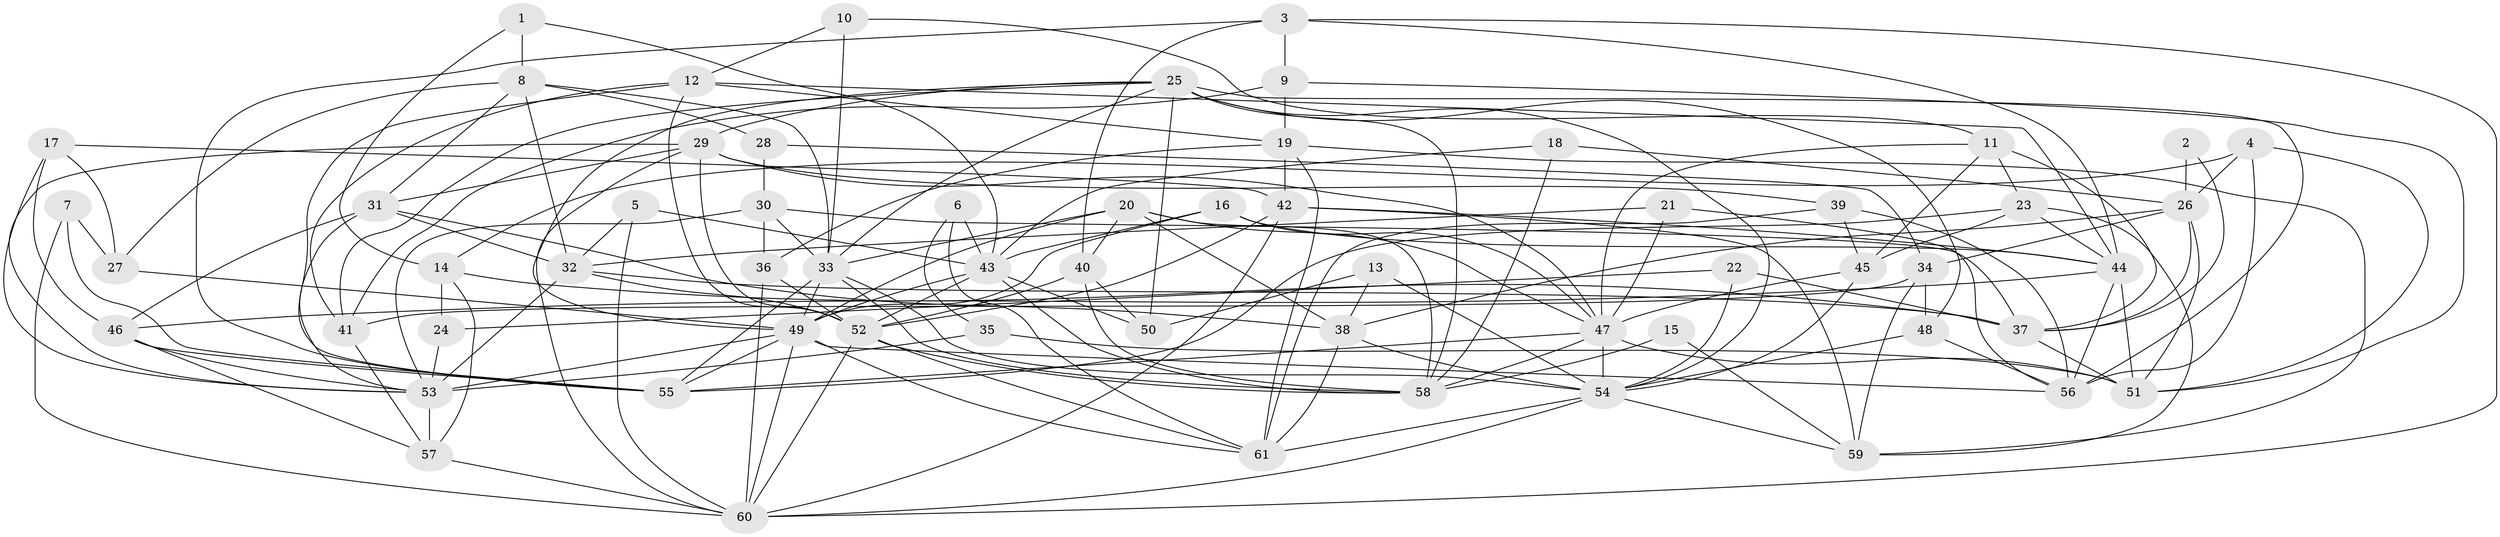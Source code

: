 // original degree distribution, {4: 0.23770491803278687, 3: 0.319672131147541, 5: 0.21311475409836064, 6: 0.10655737704918032, 7: 0.01639344262295082, 2: 0.09836065573770492, 9: 0.00819672131147541}
// Generated by graph-tools (version 1.1) at 2025/50/03/09/25 03:50:02]
// undirected, 61 vertices, 172 edges
graph export_dot {
graph [start="1"]
  node [color=gray90,style=filled];
  1;
  2;
  3;
  4;
  5;
  6;
  7;
  8;
  9;
  10;
  11;
  12;
  13;
  14;
  15;
  16;
  17;
  18;
  19;
  20;
  21;
  22;
  23;
  24;
  25;
  26;
  27;
  28;
  29;
  30;
  31;
  32;
  33;
  34;
  35;
  36;
  37;
  38;
  39;
  40;
  41;
  42;
  43;
  44;
  45;
  46;
  47;
  48;
  49;
  50;
  51;
  52;
  53;
  54;
  55;
  56;
  57;
  58;
  59;
  60;
  61;
  1 -- 8 [weight=1.0];
  1 -- 14 [weight=1.0];
  1 -- 43 [weight=1.0];
  2 -- 26 [weight=1.0];
  2 -- 37 [weight=1.0];
  3 -- 9 [weight=1.0];
  3 -- 40 [weight=1.0];
  3 -- 44 [weight=1.0];
  3 -- 55 [weight=1.0];
  3 -- 60 [weight=1.0];
  4 -- 14 [weight=1.0];
  4 -- 26 [weight=1.0];
  4 -- 51 [weight=1.0];
  4 -- 56 [weight=1.0];
  5 -- 32 [weight=1.0];
  5 -- 43 [weight=1.0];
  5 -- 60 [weight=1.0];
  6 -- 35 [weight=1.0];
  6 -- 43 [weight=1.0];
  6 -- 61 [weight=1.0];
  7 -- 27 [weight=1.0];
  7 -- 55 [weight=1.0];
  7 -- 60 [weight=1.0];
  8 -- 27 [weight=1.0];
  8 -- 28 [weight=1.0];
  8 -- 31 [weight=1.0];
  8 -- 32 [weight=2.0];
  8 -- 33 [weight=1.0];
  9 -- 19 [weight=1.0];
  9 -- 41 [weight=1.0];
  9 -- 51 [weight=1.0];
  10 -- 11 [weight=1.0];
  10 -- 12 [weight=1.0];
  10 -- 33 [weight=1.0];
  11 -- 23 [weight=1.0];
  11 -- 37 [weight=1.0];
  11 -- 45 [weight=1.0];
  11 -- 47 [weight=1.0];
  12 -- 19 [weight=1.0];
  12 -- 41 [weight=1.0];
  12 -- 44 [weight=1.0];
  12 -- 52 [weight=1.0];
  12 -- 55 [weight=1.0];
  13 -- 38 [weight=1.0];
  13 -- 50 [weight=1.0];
  13 -- 54 [weight=1.0];
  14 -- 24 [weight=1.0];
  14 -- 37 [weight=1.0];
  14 -- 57 [weight=1.0];
  15 -- 58 [weight=1.0];
  15 -- 59 [weight=1.0];
  16 -- 43 [weight=1.0];
  16 -- 44 [weight=1.0];
  16 -- 47 [weight=1.0];
  16 -- 49 [weight=1.0];
  17 -- 27 [weight=1.0];
  17 -- 42 [weight=1.0];
  17 -- 46 [weight=1.0];
  17 -- 53 [weight=1.0];
  18 -- 26 [weight=1.0];
  18 -- 43 [weight=1.0];
  18 -- 58 [weight=1.0];
  19 -- 36 [weight=1.0];
  19 -- 42 [weight=1.0];
  19 -- 59 [weight=1.0];
  19 -- 61 [weight=1.0];
  20 -- 33 [weight=1.0];
  20 -- 38 [weight=1.0];
  20 -- 40 [weight=1.0];
  20 -- 47 [weight=1.0];
  20 -- 49 [weight=1.0];
  20 -- 58 [weight=1.0];
  21 -- 32 [weight=1.0];
  21 -- 47 [weight=1.0];
  21 -- 56 [weight=1.0];
  22 -- 24 [weight=1.0];
  22 -- 37 [weight=1.0];
  22 -- 54 [weight=1.0];
  23 -- 44 [weight=1.0];
  23 -- 45 [weight=1.0];
  23 -- 55 [weight=1.0];
  23 -- 59 [weight=1.0];
  24 -- 53 [weight=1.0];
  25 -- 29 [weight=1.0];
  25 -- 33 [weight=1.0];
  25 -- 41 [weight=1.0];
  25 -- 48 [weight=1.0];
  25 -- 49 [weight=1.0];
  25 -- 50 [weight=1.0];
  25 -- 54 [weight=1.0];
  25 -- 56 [weight=1.0];
  25 -- 58 [weight=1.0];
  26 -- 34 [weight=2.0];
  26 -- 37 [weight=1.0];
  26 -- 38 [weight=1.0];
  26 -- 51 [weight=1.0];
  27 -- 49 [weight=1.0];
  28 -- 30 [weight=1.0];
  28 -- 34 [weight=1.0];
  29 -- 31 [weight=1.0];
  29 -- 39 [weight=1.0];
  29 -- 47 [weight=1.0];
  29 -- 52 [weight=1.0];
  29 -- 53 [weight=1.0];
  29 -- 60 [weight=1.0];
  30 -- 33 [weight=1.0];
  30 -- 36 [weight=1.0];
  30 -- 37 [weight=1.0];
  30 -- 53 [weight=1.0];
  31 -- 32 [weight=1.0];
  31 -- 38 [weight=1.0];
  31 -- 46 [weight=1.0];
  31 -- 53 [weight=1.0];
  32 -- 37 [weight=1.0];
  32 -- 52 [weight=1.0];
  32 -- 53 [weight=2.0];
  33 -- 49 [weight=2.0];
  33 -- 54 [weight=1.0];
  33 -- 55 [weight=1.0];
  33 -- 58 [weight=1.0];
  34 -- 41 [weight=1.0];
  34 -- 48 [weight=1.0];
  34 -- 59 [weight=1.0];
  35 -- 51 [weight=1.0];
  35 -- 53 [weight=1.0];
  36 -- 52 [weight=1.0];
  36 -- 60 [weight=1.0];
  37 -- 51 [weight=1.0];
  38 -- 54 [weight=1.0];
  38 -- 61 [weight=1.0];
  39 -- 45 [weight=1.0];
  39 -- 56 [weight=1.0];
  39 -- 61 [weight=1.0];
  40 -- 50 [weight=1.0];
  40 -- 52 [weight=1.0];
  40 -- 58 [weight=1.0];
  41 -- 57 [weight=1.0];
  42 -- 44 [weight=1.0];
  42 -- 52 [weight=1.0];
  42 -- 59 [weight=1.0];
  42 -- 60 [weight=1.0];
  43 -- 49 [weight=1.0];
  43 -- 50 [weight=1.0];
  43 -- 52 [weight=1.0];
  43 -- 58 [weight=1.0];
  44 -- 46 [weight=1.0];
  44 -- 51 [weight=1.0];
  44 -- 56 [weight=1.0];
  45 -- 47 [weight=1.0];
  45 -- 54 [weight=1.0];
  46 -- 53 [weight=1.0];
  46 -- 55 [weight=1.0];
  46 -- 57 [weight=1.0];
  47 -- 51 [weight=1.0];
  47 -- 54 [weight=1.0];
  47 -- 55 [weight=1.0];
  47 -- 58 [weight=1.0];
  48 -- 54 [weight=1.0];
  48 -- 56 [weight=1.0];
  49 -- 53 [weight=1.0];
  49 -- 55 [weight=1.0];
  49 -- 56 [weight=1.0];
  49 -- 60 [weight=1.0];
  49 -- 61 [weight=1.0];
  52 -- 58 [weight=1.0];
  52 -- 60 [weight=1.0];
  52 -- 61 [weight=1.0];
  53 -- 57 [weight=1.0];
  54 -- 59 [weight=1.0];
  54 -- 60 [weight=1.0];
  54 -- 61 [weight=1.0];
  57 -- 60 [weight=1.0];
}
